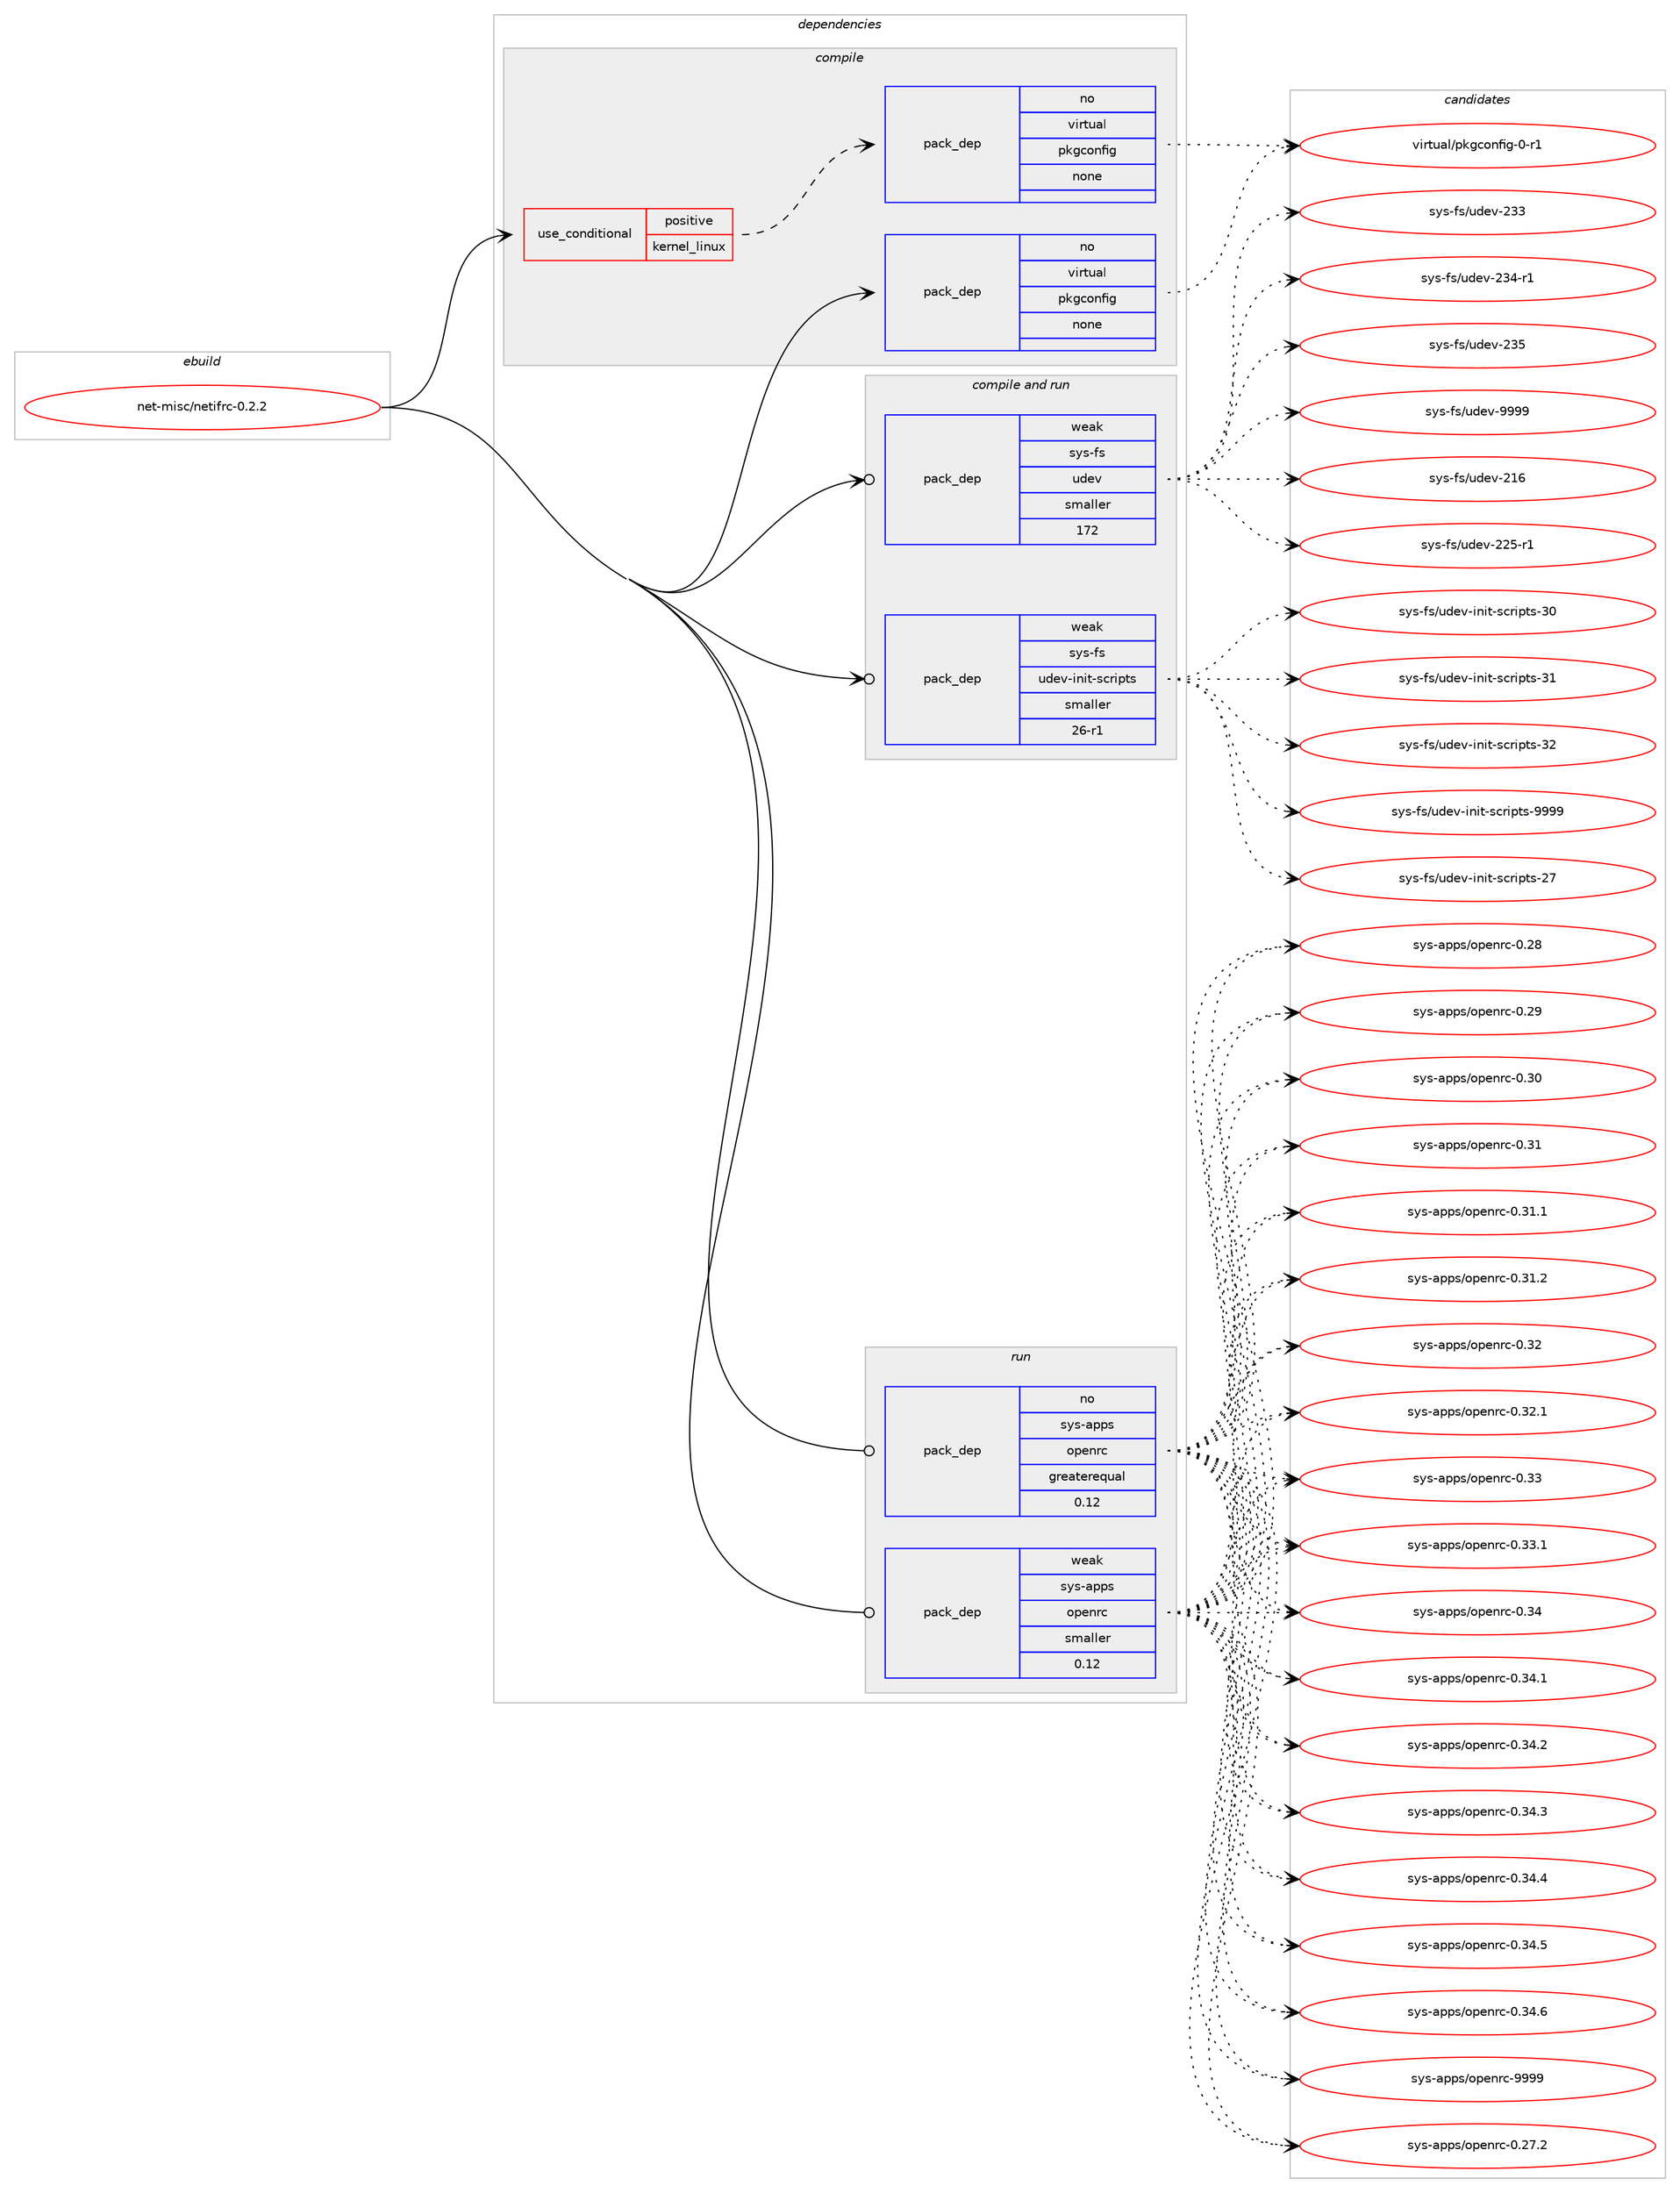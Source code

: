 digraph prolog {

# *************
# Graph options
# *************

newrank=true;
concentrate=true;
compound=true;
graph [rankdir=LR,fontname=Helvetica,fontsize=10,ranksep=1.5];#, ranksep=2.5, nodesep=0.2];
edge  [arrowhead=vee];
node  [fontname=Helvetica,fontsize=10];

# **********
# The ebuild
# **********

subgraph cluster_leftcol {
color=gray;
rank=same;
label=<<i>ebuild</i>>;
id [label="net-misc/netifrc-0.2.2", color=red, width=4, href="../net-misc/netifrc-0.2.2.svg"];
}

# ****************
# The dependencies
# ****************

subgraph cluster_midcol {
color=gray;
label=<<i>dependencies</i>>;
subgraph cluster_compile {
fillcolor="#eeeeee";
style=filled;
label=<<i>compile</i>>;
subgraph cond105900 {
dependency427606 [label=<<TABLE BORDER="0" CELLBORDER="1" CELLSPACING="0" CELLPADDING="4"><TR><TD ROWSPAN="3" CELLPADDING="10">use_conditional</TD></TR><TR><TD>positive</TD></TR><TR><TD>kernel_linux</TD></TR></TABLE>>, shape=none, color=red];
subgraph pack314459 {
dependency427607 [label=<<TABLE BORDER="0" CELLBORDER="1" CELLSPACING="0" CELLPADDING="4" WIDTH="220"><TR><TD ROWSPAN="6" CELLPADDING="30">pack_dep</TD></TR><TR><TD WIDTH="110">no</TD></TR><TR><TD>virtual</TD></TR><TR><TD>pkgconfig</TD></TR><TR><TD>none</TD></TR><TR><TD></TD></TR></TABLE>>, shape=none, color=blue];
}
dependency427606:e -> dependency427607:w [weight=20,style="dashed",arrowhead="vee"];
}
id:e -> dependency427606:w [weight=20,style="solid",arrowhead="vee"];
subgraph pack314460 {
dependency427608 [label=<<TABLE BORDER="0" CELLBORDER="1" CELLSPACING="0" CELLPADDING="4" WIDTH="220"><TR><TD ROWSPAN="6" CELLPADDING="30">pack_dep</TD></TR><TR><TD WIDTH="110">no</TD></TR><TR><TD>virtual</TD></TR><TR><TD>pkgconfig</TD></TR><TR><TD>none</TD></TR><TR><TD></TD></TR></TABLE>>, shape=none, color=blue];
}
id:e -> dependency427608:w [weight=20,style="solid",arrowhead="vee"];
}
subgraph cluster_compileandrun {
fillcolor="#eeeeee";
style=filled;
label=<<i>compile and run</i>>;
subgraph pack314461 {
dependency427609 [label=<<TABLE BORDER="0" CELLBORDER="1" CELLSPACING="0" CELLPADDING="4" WIDTH="220"><TR><TD ROWSPAN="6" CELLPADDING="30">pack_dep</TD></TR><TR><TD WIDTH="110">weak</TD></TR><TR><TD>sys-fs</TD></TR><TR><TD>udev</TD></TR><TR><TD>smaller</TD></TR><TR><TD>172</TD></TR></TABLE>>, shape=none, color=blue];
}
id:e -> dependency427609:w [weight=20,style="solid",arrowhead="odotvee"];
subgraph pack314462 {
dependency427610 [label=<<TABLE BORDER="0" CELLBORDER="1" CELLSPACING="0" CELLPADDING="4" WIDTH="220"><TR><TD ROWSPAN="6" CELLPADDING="30">pack_dep</TD></TR><TR><TD WIDTH="110">weak</TD></TR><TR><TD>sys-fs</TD></TR><TR><TD>udev-init-scripts</TD></TR><TR><TD>smaller</TD></TR><TR><TD>26-r1</TD></TR></TABLE>>, shape=none, color=blue];
}
id:e -> dependency427610:w [weight=20,style="solid",arrowhead="odotvee"];
}
subgraph cluster_run {
fillcolor="#eeeeee";
style=filled;
label=<<i>run</i>>;
subgraph pack314463 {
dependency427611 [label=<<TABLE BORDER="0" CELLBORDER="1" CELLSPACING="0" CELLPADDING="4" WIDTH="220"><TR><TD ROWSPAN="6" CELLPADDING="30">pack_dep</TD></TR><TR><TD WIDTH="110">no</TD></TR><TR><TD>sys-apps</TD></TR><TR><TD>openrc</TD></TR><TR><TD>greaterequal</TD></TR><TR><TD>0.12</TD></TR></TABLE>>, shape=none, color=blue];
}
id:e -> dependency427611:w [weight=20,style="solid",arrowhead="odot"];
subgraph pack314464 {
dependency427612 [label=<<TABLE BORDER="0" CELLBORDER="1" CELLSPACING="0" CELLPADDING="4" WIDTH="220"><TR><TD ROWSPAN="6" CELLPADDING="30">pack_dep</TD></TR><TR><TD WIDTH="110">weak</TD></TR><TR><TD>sys-apps</TD></TR><TR><TD>openrc</TD></TR><TR><TD>smaller</TD></TR><TR><TD>0.12</TD></TR></TABLE>>, shape=none, color=blue];
}
id:e -> dependency427612:w [weight=20,style="solid",arrowhead="odot"];
}
}

# **************
# The candidates
# **************

subgraph cluster_choices {
rank=same;
color=gray;
label=<<i>candidates</i>>;

subgraph choice314459 {
color=black;
nodesep=1;
choice11810511411611797108471121071039911111010210510345484511449 [label="virtual/pkgconfig-0-r1", color=red, width=4,href="../virtual/pkgconfig-0-r1.svg"];
dependency427607:e -> choice11810511411611797108471121071039911111010210510345484511449:w [style=dotted,weight="100"];
}
subgraph choice314460 {
color=black;
nodesep=1;
choice11810511411611797108471121071039911111010210510345484511449 [label="virtual/pkgconfig-0-r1", color=red, width=4,href="../virtual/pkgconfig-0-r1.svg"];
dependency427608:e -> choice11810511411611797108471121071039911111010210510345484511449:w [style=dotted,weight="100"];
}
subgraph choice314461 {
color=black;
nodesep=1;
choice115121115451021154711710010111845504954 [label="sys-fs/udev-216", color=red, width=4,href="../sys-fs/udev-216.svg"];
choice1151211154510211547117100101118455050534511449 [label="sys-fs/udev-225-r1", color=red, width=4,href="../sys-fs/udev-225-r1.svg"];
choice115121115451021154711710010111845505151 [label="sys-fs/udev-233", color=red, width=4,href="../sys-fs/udev-233.svg"];
choice1151211154510211547117100101118455051524511449 [label="sys-fs/udev-234-r1", color=red, width=4,href="../sys-fs/udev-234-r1.svg"];
choice115121115451021154711710010111845505153 [label="sys-fs/udev-235", color=red, width=4,href="../sys-fs/udev-235.svg"];
choice11512111545102115471171001011184557575757 [label="sys-fs/udev-9999", color=red, width=4,href="../sys-fs/udev-9999.svg"];
dependency427609:e -> choice115121115451021154711710010111845504954:w [style=dotted,weight="100"];
dependency427609:e -> choice1151211154510211547117100101118455050534511449:w [style=dotted,weight="100"];
dependency427609:e -> choice115121115451021154711710010111845505151:w [style=dotted,weight="100"];
dependency427609:e -> choice1151211154510211547117100101118455051524511449:w [style=dotted,weight="100"];
dependency427609:e -> choice115121115451021154711710010111845505153:w [style=dotted,weight="100"];
dependency427609:e -> choice11512111545102115471171001011184557575757:w [style=dotted,weight="100"];
}
subgraph choice314462 {
color=black;
nodesep=1;
choice1151211154510211547117100101118451051101051164511599114105112116115455055 [label="sys-fs/udev-init-scripts-27", color=red, width=4,href="../sys-fs/udev-init-scripts-27.svg"];
choice1151211154510211547117100101118451051101051164511599114105112116115455148 [label="sys-fs/udev-init-scripts-30", color=red, width=4,href="../sys-fs/udev-init-scripts-30.svg"];
choice1151211154510211547117100101118451051101051164511599114105112116115455149 [label="sys-fs/udev-init-scripts-31", color=red, width=4,href="../sys-fs/udev-init-scripts-31.svg"];
choice1151211154510211547117100101118451051101051164511599114105112116115455150 [label="sys-fs/udev-init-scripts-32", color=red, width=4,href="../sys-fs/udev-init-scripts-32.svg"];
choice11512111545102115471171001011184510511010511645115991141051121161154557575757 [label="sys-fs/udev-init-scripts-9999", color=red, width=4,href="../sys-fs/udev-init-scripts-9999.svg"];
dependency427610:e -> choice1151211154510211547117100101118451051101051164511599114105112116115455055:w [style=dotted,weight="100"];
dependency427610:e -> choice1151211154510211547117100101118451051101051164511599114105112116115455148:w [style=dotted,weight="100"];
dependency427610:e -> choice1151211154510211547117100101118451051101051164511599114105112116115455149:w [style=dotted,weight="100"];
dependency427610:e -> choice1151211154510211547117100101118451051101051164511599114105112116115455150:w [style=dotted,weight="100"];
dependency427610:e -> choice11512111545102115471171001011184510511010511645115991141051121161154557575757:w [style=dotted,weight="100"];
}
subgraph choice314463 {
color=black;
nodesep=1;
choice1151211154597112112115471111121011101149945484650554650 [label="sys-apps/openrc-0.27.2", color=red, width=4,href="../sys-apps/openrc-0.27.2.svg"];
choice115121115459711211211547111112101110114994548465056 [label="sys-apps/openrc-0.28", color=red, width=4,href="../sys-apps/openrc-0.28.svg"];
choice115121115459711211211547111112101110114994548465057 [label="sys-apps/openrc-0.29", color=red, width=4,href="../sys-apps/openrc-0.29.svg"];
choice115121115459711211211547111112101110114994548465148 [label="sys-apps/openrc-0.30", color=red, width=4,href="../sys-apps/openrc-0.30.svg"];
choice115121115459711211211547111112101110114994548465149 [label="sys-apps/openrc-0.31", color=red, width=4,href="../sys-apps/openrc-0.31.svg"];
choice1151211154597112112115471111121011101149945484651494649 [label="sys-apps/openrc-0.31.1", color=red, width=4,href="../sys-apps/openrc-0.31.1.svg"];
choice1151211154597112112115471111121011101149945484651494650 [label="sys-apps/openrc-0.31.2", color=red, width=4,href="../sys-apps/openrc-0.31.2.svg"];
choice115121115459711211211547111112101110114994548465150 [label="sys-apps/openrc-0.32", color=red, width=4,href="../sys-apps/openrc-0.32.svg"];
choice1151211154597112112115471111121011101149945484651504649 [label="sys-apps/openrc-0.32.1", color=red, width=4,href="../sys-apps/openrc-0.32.1.svg"];
choice115121115459711211211547111112101110114994548465151 [label="sys-apps/openrc-0.33", color=red, width=4,href="../sys-apps/openrc-0.33.svg"];
choice1151211154597112112115471111121011101149945484651514649 [label="sys-apps/openrc-0.33.1", color=red, width=4,href="../sys-apps/openrc-0.33.1.svg"];
choice115121115459711211211547111112101110114994548465152 [label="sys-apps/openrc-0.34", color=red, width=4,href="../sys-apps/openrc-0.34.svg"];
choice1151211154597112112115471111121011101149945484651524649 [label="sys-apps/openrc-0.34.1", color=red, width=4,href="../sys-apps/openrc-0.34.1.svg"];
choice1151211154597112112115471111121011101149945484651524650 [label="sys-apps/openrc-0.34.2", color=red, width=4,href="../sys-apps/openrc-0.34.2.svg"];
choice1151211154597112112115471111121011101149945484651524651 [label="sys-apps/openrc-0.34.3", color=red, width=4,href="../sys-apps/openrc-0.34.3.svg"];
choice1151211154597112112115471111121011101149945484651524652 [label="sys-apps/openrc-0.34.4", color=red, width=4,href="../sys-apps/openrc-0.34.4.svg"];
choice1151211154597112112115471111121011101149945484651524653 [label="sys-apps/openrc-0.34.5", color=red, width=4,href="../sys-apps/openrc-0.34.5.svg"];
choice1151211154597112112115471111121011101149945484651524654 [label="sys-apps/openrc-0.34.6", color=red, width=4,href="../sys-apps/openrc-0.34.6.svg"];
choice115121115459711211211547111112101110114994557575757 [label="sys-apps/openrc-9999", color=red, width=4,href="../sys-apps/openrc-9999.svg"];
dependency427611:e -> choice1151211154597112112115471111121011101149945484650554650:w [style=dotted,weight="100"];
dependency427611:e -> choice115121115459711211211547111112101110114994548465056:w [style=dotted,weight="100"];
dependency427611:e -> choice115121115459711211211547111112101110114994548465057:w [style=dotted,weight="100"];
dependency427611:e -> choice115121115459711211211547111112101110114994548465148:w [style=dotted,weight="100"];
dependency427611:e -> choice115121115459711211211547111112101110114994548465149:w [style=dotted,weight="100"];
dependency427611:e -> choice1151211154597112112115471111121011101149945484651494649:w [style=dotted,weight="100"];
dependency427611:e -> choice1151211154597112112115471111121011101149945484651494650:w [style=dotted,weight="100"];
dependency427611:e -> choice115121115459711211211547111112101110114994548465150:w [style=dotted,weight="100"];
dependency427611:e -> choice1151211154597112112115471111121011101149945484651504649:w [style=dotted,weight="100"];
dependency427611:e -> choice115121115459711211211547111112101110114994548465151:w [style=dotted,weight="100"];
dependency427611:e -> choice1151211154597112112115471111121011101149945484651514649:w [style=dotted,weight="100"];
dependency427611:e -> choice115121115459711211211547111112101110114994548465152:w [style=dotted,weight="100"];
dependency427611:e -> choice1151211154597112112115471111121011101149945484651524649:w [style=dotted,weight="100"];
dependency427611:e -> choice1151211154597112112115471111121011101149945484651524650:w [style=dotted,weight="100"];
dependency427611:e -> choice1151211154597112112115471111121011101149945484651524651:w [style=dotted,weight="100"];
dependency427611:e -> choice1151211154597112112115471111121011101149945484651524652:w [style=dotted,weight="100"];
dependency427611:e -> choice1151211154597112112115471111121011101149945484651524653:w [style=dotted,weight="100"];
dependency427611:e -> choice1151211154597112112115471111121011101149945484651524654:w [style=dotted,weight="100"];
dependency427611:e -> choice115121115459711211211547111112101110114994557575757:w [style=dotted,weight="100"];
}
subgraph choice314464 {
color=black;
nodesep=1;
choice1151211154597112112115471111121011101149945484650554650 [label="sys-apps/openrc-0.27.2", color=red, width=4,href="../sys-apps/openrc-0.27.2.svg"];
choice115121115459711211211547111112101110114994548465056 [label="sys-apps/openrc-0.28", color=red, width=4,href="../sys-apps/openrc-0.28.svg"];
choice115121115459711211211547111112101110114994548465057 [label="sys-apps/openrc-0.29", color=red, width=4,href="../sys-apps/openrc-0.29.svg"];
choice115121115459711211211547111112101110114994548465148 [label="sys-apps/openrc-0.30", color=red, width=4,href="../sys-apps/openrc-0.30.svg"];
choice115121115459711211211547111112101110114994548465149 [label="sys-apps/openrc-0.31", color=red, width=4,href="../sys-apps/openrc-0.31.svg"];
choice1151211154597112112115471111121011101149945484651494649 [label="sys-apps/openrc-0.31.1", color=red, width=4,href="../sys-apps/openrc-0.31.1.svg"];
choice1151211154597112112115471111121011101149945484651494650 [label="sys-apps/openrc-0.31.2", color=red, width=4,href="../sys-apps/openrc-0.31.2.svg"];
choice115121115459711211211547111112101110114994548465150 [label="sys-apps/openrc-0.32", color=red, width=4,href="../sys-apps/openrc-0.32.svg"];
choice1151211154597112112115471111121011101149945484651504649 [label="sys-apps/openrc-0.32.1", color=red, width=4,href="../sys-apps/openrc-0.32.1.svg"];
choice115121115459711211211547111112101110114994548465151 [label="sys-apps/openrc-0.33", color=red, width=4,href="../sys-apps/openrc-0.33.svg"];
choice1151211154597112112115471111121011101149945484651514649 [label="sys-apps/openrc-0.33.1", color=red, width=4,href="../sys-apps/openrc-0.33.1.svg"];
choice115121115459711211211547111112101110114994548465152 [label="sys-apps/openrc-0.34", color=red, width=4,href="../sys-apps/openrc-0.34.svg"];
choice1151211154597112112115471111121011101149945484651524649 [label="sys-apps/openrc-0.34.1", color=red, width=4,href="../sys-apps/openrc-0.34.1.svg"];
choice1151211154597112112115471111121011101149945484651524650 [label="sys-apps/openrc-0.34.2", color=red, width=4,href="../sys-apps/openrc-0.34.2.svg"];
choice1151211154597112112115471111121011101149945484651524651 [label="sys-apps/openrc-0.34.3", color=red, width=4,href="../sys-apps/openrc-0.34.3.svg"];
choice1151211154597112112115471111121011101149945484651524652 [label="sys-apps/openrc-0.34.4", color=red, width=4,href="../sys-apps/openrc-0.34.4.svg"];
choice1151211154597112112115471111121011101149945484651524653 [label="sys-apps/openrc-0.34.5", color=red, width=4,href="../sys-apps/openrc-0.34.5.svg"];
choice1151211154597112112115471111121011101149945484651524654 [label="sys-apps/openrc-0.34.6", color=red, width=4,href="../sys-apps/openrc-0.34.6.svg"];
choice115121115459711211211547111112101110114994557575757 [label="sys-apps/openrc-9999", color=red, width=4,href="../sys-apps/openrc-9999.svg"];
dependency427612:e -> choice1151211154597112112115471111121011101149945484650554650:w [style=dotted,weight="100"];
dependency427612:e -> choice115121115459711211211547111112101110114994548465056:w [style=dotted,weight="100"];
dependency427612:e -> choice115121115459711211211547111112101110114994548465057:w [style=dotted,weight="100"];
dependency427612:e -> choice115121115459711211211547111112101110114994548465148:w [style=dotted,weight="100"];
dependency427612:e -> choice115121115459711211211547111112101110114994548465149:w [style=dotted,weight="100"];
dependency427612:e -> choice1151211154597112112115471111121011101149945484651494649:w [style=dotted,weight="100"];
dependency427612:e -> choice1151211154597112112115471111121011101149945484651494650:w [style=dotted,weight="100"];
dependency427612:e -> choice115121115459711211211547111112101110114994548465150:w [style=dotted,weight="100"];
dependency427612:e -> choice1151211154597112112115471111121011101149945484651504649:w [style=dotted,weight="100"];
dependency427612:e -> choice115121115459711211211547111112101110114994548465151:w [style=dotted,weight="100"];
dependency427612:e -> choice1151211154597112112115471111121011101149945484651514649:w [style=dotted,weight="100"];
dependency427612:e -> choice115121115459711211211547111112101110114994548465152:w [style=dotted,weight="100"];
dependency427612:e -> choice1151211154597112112115471111121011101149945484651524649:w [style=dotted,weight="100"];
dependency427612:e -> choice1151211154597112112115471111121011101149945484651524650:w [style=dotted,weight="100"];
dependency427612:e -> choice1151211154597112112115471111121011101149945484651524651:w [style=dotted,weight="100"];
dependency427612:e -> choice1151211154597112112115471111121011101149945484651524652:w [style=dotted,weight="100"];
dependency427612:e -> choice1151211154597112112115471111121011101149945484651524653:w [style=dotted,weight="100"];
dependency427612:e -> choice1151211154597112112115471111121011101149945484651524654:w [style=dotted,weight="100"];
dependency427612:e -> choice115121115459711211211547111112101110114994557575757:w [style=dotted,weight="100"];
}
}

}

